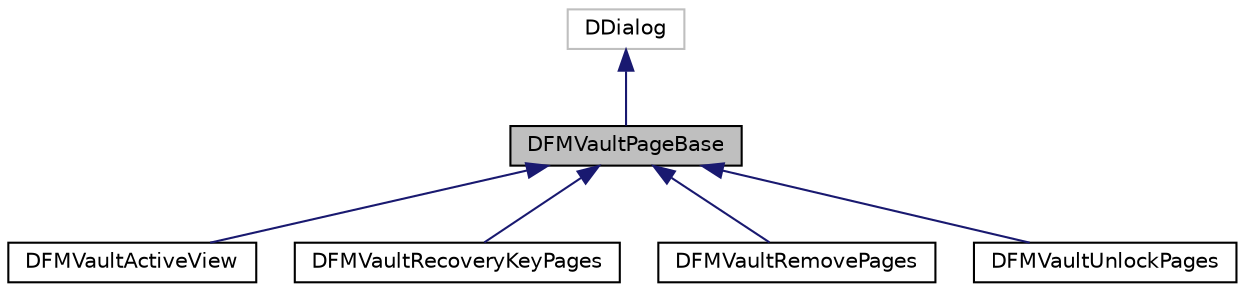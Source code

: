 digraph "DFMVaultPageBase"
{
  edge [fontname="Helvetica",fontsize="10",labelfontname="Helvetica",labelfontsize="10"];
  node [fontname="Helvetica",fontsize="10",shape=record];
  Node0 [label="DFMVaultPageBase",height=0.2,width=0.4,color="black", fillcolor="grey75", style="filled", fontcolor="black"];
  Node1 -> Node0 [dir="back",color="midnightblue",fontsize="10",style="solid",fontname="Helvetica"];
  Node1 [label="DDialog",height=0.2,width=0.4,color="grey75", fillcolor="white", style="filled"];
  Node0 -> Node2 [dir="back",color="midnightblue",fontsize="10",style="solid",fontname="Helvetica"];
  Node2 [label="DFMVaultActiveView",height=0.2,width=0.4,color="black", fillcolor="white", style="filled",URL="$class_d_f_m_vault_active_view.html"];
  Node0 -> Node3 [dir="back",color="midnightblue",fontsize="10",style="solid",fontname="Helvetica"];
  Node3 [label="DFMVaultRecoveryKeyPages",height=0.2,width=0.4,color="black", fillcolor="white", style="filled",URL="$class_d_f_m_vault_recovery_key_pages.html"];
  Node0 -> Node4 [dir="back",color="midnightblue",fontsize="10",style="solid",fontname="Helvetica"];
  Node4 [label="DFMVaultRemovePages",height=0.2,width=0.4,color="black", fillcolor="white", style="filled",URL="$class_d_f_m_vault_remove_pages.html"];
  Node0 -> Node5 [dir="back",color="midnightblue",fontsize="10",style="solid",fontname="Helvetica"];
  Node5 [label="DFMVaultUnlockPages",height=0.2,width=0.4,color="black", fillcolor="white", style="filled",URL="$class_d_f_m_vault_unlock_pages.html"];
}
